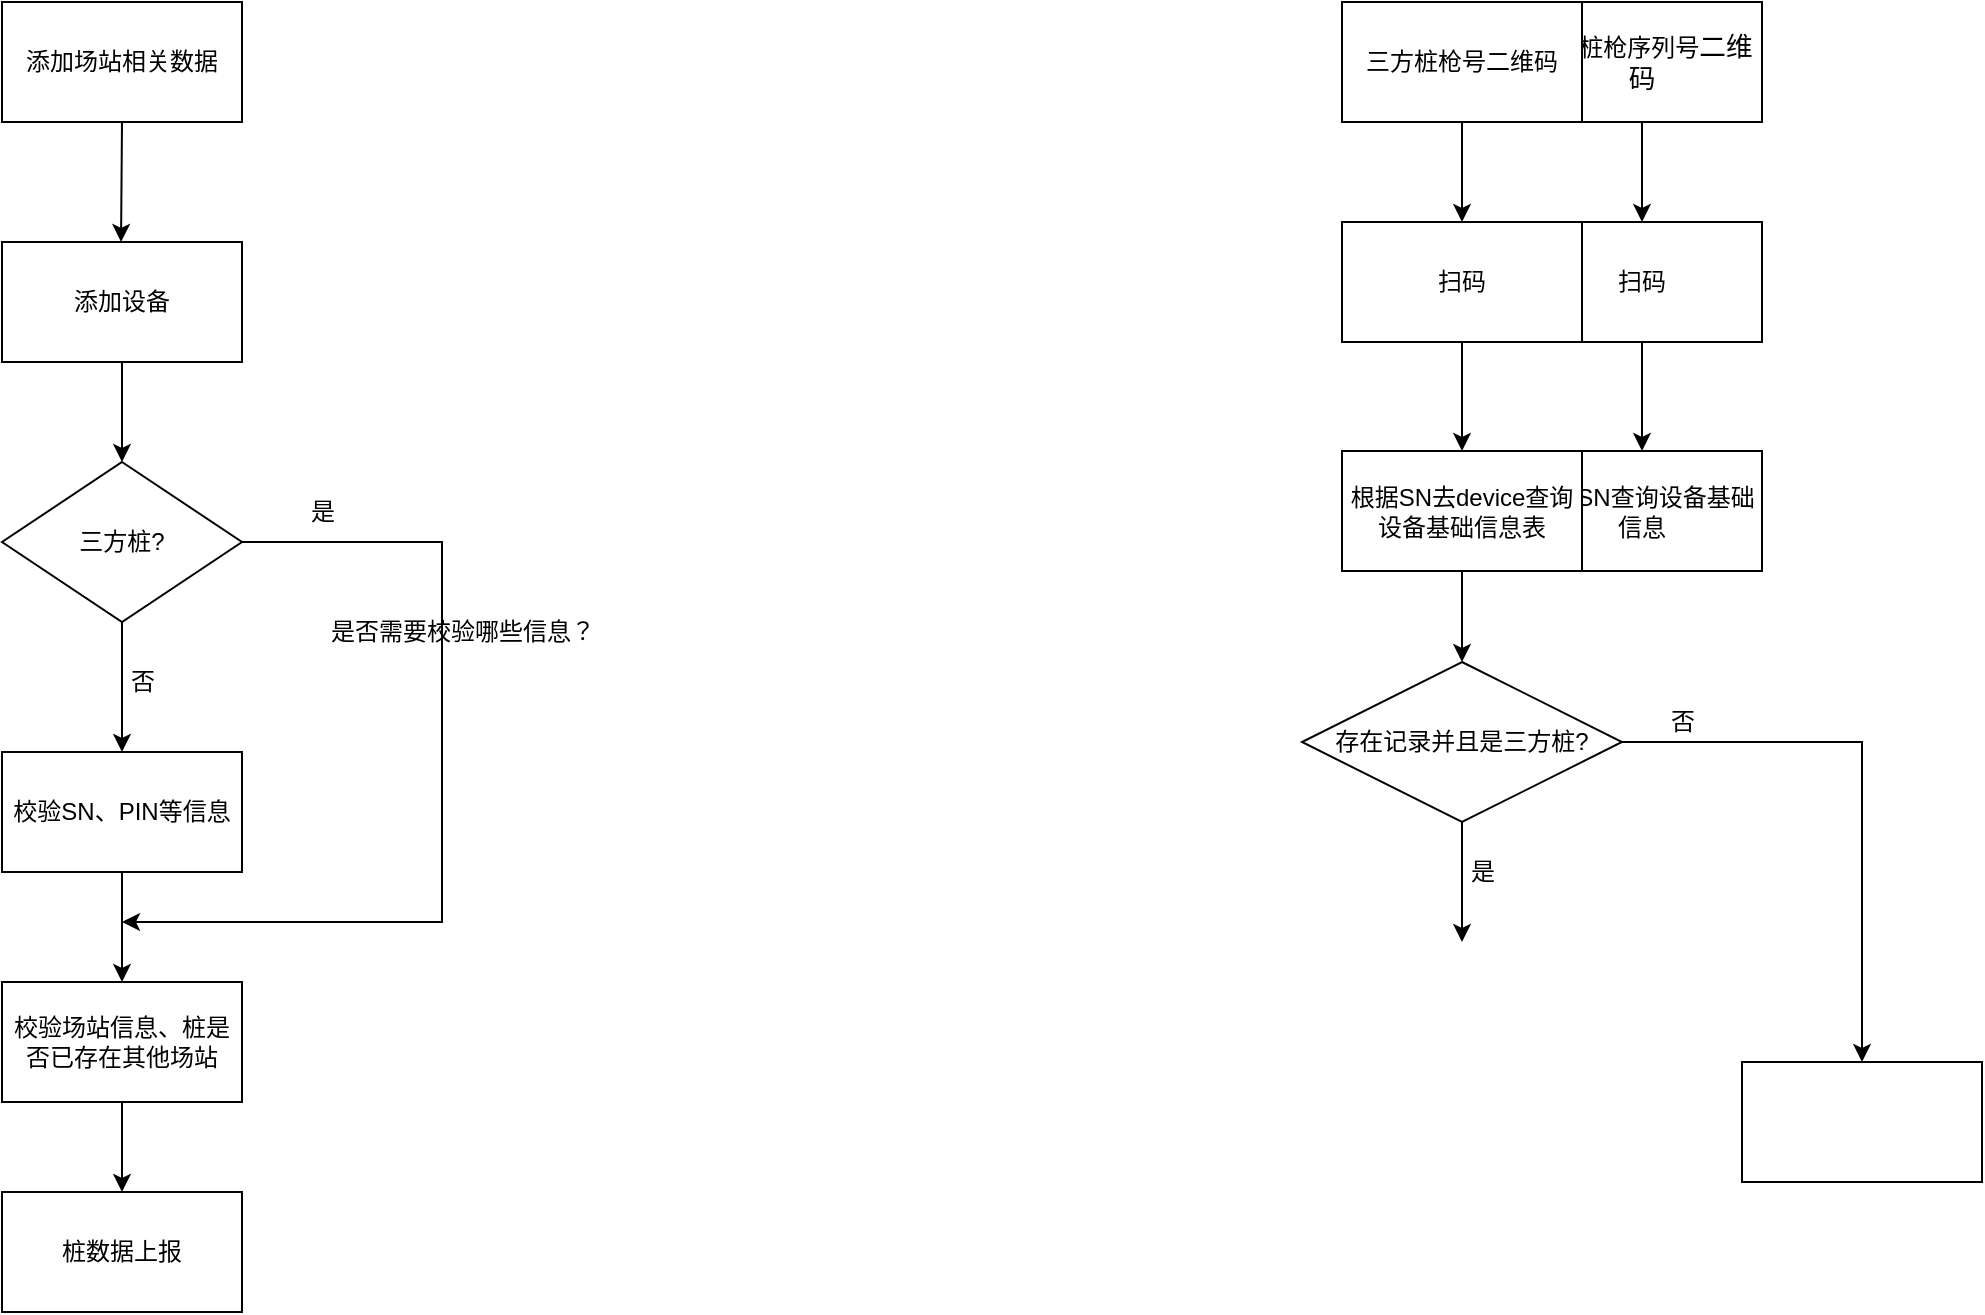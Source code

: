 <mxfile version="20.2.3" type="github">
  <diagram id="u-lC6ns9QtGNzlxNXnPt" name="第 1 页">
    <mxGraphModel dx="808" dy="866" grid="1" gridSize="10" guides="1" tooltips="1" connect="1" arrows="1" fold="1" page="1" pageScale="1" pageWidth="827" pageHeight="1169" math="0" shadow="0">
      <root>
        <mxCell id="0" />
        <mxCell id="1" parent="0" />
        <mxCell id="pm1I0I3YiPqy94Xw2DYR-47" value="添加场站相关数据" style="rounded=0;whiteSpace=wrap;html=1;" vertex="1" parent="1">
          <mxGeometry x="950" y="100" width="120" height="60" as="geometry" />
        </mxCell>
        <mxCell id="pm1I0I3YiPqy94Xw2DYR-48" value="" style="endArrow=classic;html=1;rounded=0;exitX=0.5;exitY=1;exitDx=0;exitDy=0;entryX=0.496;entryY=0;entryDx=0;entryDy=0;entryPerimeter=0;" edge="1" parent="1" source="pm1I0I3YiPqy94Xw2DYR-47" target="pm1I0I3YiPqy94Xw2DYR-49">
          <mxGeometry width="50" height="50" relative="1" as="geometry">
            <mxPoint x="1009.5" y="190" as="sourcePoint" />
            <mxPoint x="1009.5" y="230" as="targetPoint" />
          </mxGeometry>
        </mxCell>
        <mxCell id="pm1I0I3YiPqy94Xw2DYR-49" value="添加设备" style="rounded=0;whiteSpace=wrap;html=1;" vertex="1" parent="1">
          <mxGeometry x="950" y="220" width="120" height="60" as="geometry" />
        </mxCell>
        <mxCell id="pm1I0I3YiPqy94Xw2DYR-51" value="三方桩?" style="rhombus;whiteSpace=wrap;html=1;" vertex="1" parent="1">
          <mxGeometry x="950" y="330" width="120" height="80" as="geometry" />
        </mxCell>
        <mxCell id="pm1I0I3YiPqy94Xw2DYR-52" value="" style="endArrow=classic;html=1;rounded=0;exitX=0.5;exitY=1;exitDx=0;exitDy=0;entryX=0.5;entryY=0;entryDx=0;entryDy=0;" edge="1" parent="1" source="pm1I0I3YiPqy94Xw2DYR-49" target="pm1I0I3YiPqy94Xw2DYR-51">
          <mxGeometry width="50" height="50" relative="1" as="geometry">
            <mxPoint x="1009.98" y="310" as="sourcePoint" />
            <mxPoint x="1009.5" y="370" as="targetPoint" />
          </mxGeometry>
        </mxCell>
        <mxCell id="pm1I0I3YiPqy94Xw2DYR-53" value="" style="endArrow=classic;html=1;rounded=0;exitX=0.5;exitY=1;exitDx=0;exitDy=0;entryX=0.5;entryY=0;entryDx=0;entryDy=0;" edge="1" parent="1" source="pm1I0I3YiPqy94Xw2DYR-51" target="pm1I0I3YiPqy94Xw2DYR-55">
          <mxGeometry width="50" height="50" relative="1" as="geometry">
            <mxPoint x="1009.5" y="450" as="sourcePoint" />
            <mxPoint x="1010" y="470" as="targetPoint" />
          </mxGeometry>
        </mxCell>
        <mxCell id="pm1I0I3YiPqy94Xw2DYR-54" value="否" style="text;html=1;align=center;verticalAlign=middle;resizable=0;points=[];autosize=1;strokeColor=none;fillColor=none;" vertex="1" parent="1">
          <mxGeometry x="1000" y="425" width="40" height="30" as="geometry" />
        </mxCell>
        <mxCell id="pm1I0I3YiPqy94Xw2DYR-55" value="校验SN、PIN等信息" style="rounded=0;whiteSpace=wrap;html=1;" vertex="1" parent="1">
          <mxGeometry x="950" y="475" width="120" height="60" as="geometry" />
        </mxCell>
        <mxCell id="pm1I0I3YiPqy94Xw2DYR-56" value="" style="endArrow=classic;html=1;rounded=0;exitX=1;exitY=0.5;exitDx=0;exitDy=0;" edge="1" parent="1" source="pm1I0I3YiPqy94Xw2DYR-51">
          <mxGeometry width="50" height="50" relative="1" as="geometry">
            <mxPoint x="1130" y="370" as="sourcePoint" />
            <mxPoint x="1010" y="560" as="targetPoint" />
            <Array as="points">
              <mxPoint x="1170" y="370" />
              <mxPoint x="1170" y="560" />
            </Array>
          </mxGeometry>
        </mxCell>
        <mxCell id="pm1I0I3YiPqy94Xw2DYR-57" value="是" style="text;html=1;align=center;verticalAlign=middle;resizable=0;points=[];autosize=1;strokeColor=none;fillColor=none;" vertex="1" parent="1">
          <mxGeometry x="1090" y="339.5" width="40" height="30" as="geometry" />
        </mxCell>
        <mxCell id="pm1I0I3YiPqy94Xw2DYR-58" value="是否需要校验哪些信息？" style="text;html=1;align=center;verticalAlign=middle;resizable=0;points=[];autosize=1;strokeColor=none;fillColor=none;" vertex="1" parent="1">
          <mxGeometry x="1095" y="400" width="170" height="30" as="geometry" />
        </mxCell>
        <mxCell id="pm1I0I3YiPqy94Xw2DYR-59" value="校验场站信息、桩是否已存在其他场站" style="rounded=0;whiteSpace=wrap;html=1;" vertex="1" parent="1">
          <mxGeometry x="950" y="590" width="120" height="60" as="geometry" />
        </mxCell>
        <mxCell id="pm1I0I3YiPqy94Xw2DYR-62" value="" style="endArrow=classic;html=1;rounded=0;exitX=0.5;exitY=1;exitDx=0;exitDy=0;entryX=0.5;entryY=0;entryDx=0;entryDy=0;" edge="1" parent="1" source="pm1I0I3YiPqy94Xw2DYR-55" target="pm1I0I3YiPqy94Xw2DYR-59">
          <mxGeometry width="50" height="50" relative="1" as="geometry">
            <mxPoint x="1130" y="570" as="sourcePoint" />
            <mxPoint x="1130" y="620" as="targetPoint" />
          </mxGeometry>
        </mxCell>
        <mxCell id="pm1I0I3YiPqy94Xw2DYR-63" value="桩数据上报" style="rounded=0;whiteSpace=wrap;html=1;" vertex="1" parent="1">
          <mxGeometry x="950" y="695" width="120" height="60" as="geometry" />
        </mxCell>
        <mxCell id="pm1I0I3YiPqy94Xw2DYR-64" value="" style="endArrow=classic;html=1;rounded=0;exitX=0.5;exitY=1;exitDx=0;exitDy=0;entryX=0.5;entryY=0;entryDx=0;entryDy=0;" edge="1" parent="1" source="pm1I0I3YiPqy94Xw2DYR-59" target="pm1I0I3YiPqy94Xw2DYR-63">
          <mxGeometry width="50" height="50" relative="1" as="geometry">
            <mxPoint x="1019.98" y="680" as="sourcePoint" />
            <mxPoint x="1019.5" y="740" as="targetPoint" />
          </mxGeometry>
        </mxCell>
        <mxCell id="pm1I0I3YiPqy94Xw2DYR-65" value="三方桩枪序列号&lt;span style=&quot;font-size: 13.333px;&quot;&gt;二维码&lt;/span&gt;" style="rounded=0;whiteSpace=wrap;html=1;" vertex="1" parent="1">
          <mxGeometry x="1710" y="100" width="120" height="60" as="geometry" />
        </mxCell>
        <mxCell id="etn_mluwMfFNW-KXjVwi-1" value="三方桩枪号二维码" style="rounded=0;whiteSpace=wrap;html=1;" vertex="1" parent="1">
          <mxGeometry x="1620" y="100" width="120" height="60" as="geometry" />
        </mxCell>
        <mxCell id="pm1I0I3YiPqy94Xw2DYR-66" value="扫码" style="rounded=0;whiteSpace=wrap;html=1;" vertex="1" parent="1">
          <mxGeometry x="1710" y="210" width="120" height="60" as="geometry" />
        </mxCell>
        <mxCell id="etn_mluwMfFNW-KXjVwi-2" value="" style="endArrow=classic;html=1;rounded=0;exitX=0.5;exitY=1;exitDx=0;exitDy=0;entryX=0.5;entryY=0;entryDx=0;entryDy=0;" edge="1" parent="1" source="etn_mluwMfFNW-KXjVwi-1" target="etn_mluwMfFNW-KXjVwi-6">
          <mxGeometry width="50" height="50" relative="1" as="geometry">
            <mxPoint x="1679.98" y="180" as="sourcePoint" />
            <mxPoint x="1680" y="230" as="targetPoint" />
          </mxGeometry>
        </mxCell>
        <mxCell id="pm1I0I3YiPqy94Xw2DYR-67" value="" style="endArrow=classic;html=1;rounded=0;exitX=0.5;exitY=1;exitDx=0;exitDy=0;entryX=0.5;entryY=0;entryDx=0;entryDy=0;" edge="1" parent="1" source="pm1I0I3YiPqy94Xw2DYR-65" target="pm1I0I3YiPqy94Xw2DYR-66">
          <mxGeometry width="50" height="50" relative="1" as="geometry">
            <mxPoint x="1769.98" y="170" as="sourcePoint" />
            <mxPoint x="1769.5" y="230" as="targetPoint" />
          </mxGeometry>
        </mxCell>
        <mxCell id="etn_mluwMfFNW-KXjVwi-4" value="存在记录并且是三方桩?" style="rhombus;whiteSpace=wrap;html=1;" vertex="1" parent="1">
          <mxGeometry x="1600" y="430" width="160" height="80" as="geometry" />
        </mxCell>
        <mxCell id="pm1I0I3YiPqy94Xw2DYR-68" value="根据SN查询设备基础信息" style="rounded=0;whiteSpace=wrap;html=1;" vertex="1" parent="1">
          <mxGeometry x="1710" y="324.5" width="120" height="60" as="geometry" />
        </mxCell>
        <mxCell id="etn_mluwMfFNW-KXjVwi-6" value="扫码" style="rounded=0;whiteSpace=wrap;html=1;" vertex="1" parent="1">
          <mxGeometry x="1620" y="210" width="120" height="60" as="geometry" />
        </mxCell>
        <mxCell id="pm1I0I3YiPqy94Xw2DYR-69" value="" style="endArrow=classic;html=1;rounded=0;exitX=0.5;exitY=1;exitDx=0;exitDy=0;entryX=0.5;entryY=0;entryDx=0;entryDy=0;" edge="1" parent="1" source="pm1I0I3YiPqy94Xw2DYR-66" target="pm1I0I3YiPqy94Xw2DYR-68">
          <mxGeometry width="50" height="50" relative="1" as="geometry">
            <mxPoint x="1769.5" y="289.5" as="sourcePoint" />
            <mxPoint x="1770" y="320" as="targetPoint" />
          </mxGeometry>
        </mxCell>
        <mxCell id="etn_mluwMfFNW-KXjVwi-3" value="根据SN去device查询设备基础信息表" style="rounded=0;whiteSpace=wrap;html=1;" vertex="1" parent="1">
          <mxGeometry x="1620" y="324.5" width="120" height="60" as="geometry" />
        </mxCell>
        <mxCell id="etn_mluwMfFNW-KXjVwi-8" value="" style="endArrow=classic;html=1;rounded=0;exitX=0.5;exitY=1;exitDx=0;exitDy=0;entryX=0.5;entryY=0;entryDx=0;entryDy=0;" edge="1" parent="1" source="etn_mluwMfFNW-KXjVwi-6" target="etn_mluwMfFNW-KXjVwi-3">
          <mxGeometry width="50" height="50" relative="1" as="geometry">
            <mxPoint x="1679.5" y="280" as="sourcePoint" />
            <mxPoint x="1679.5" y="330" as="targetPoint" />
          </mxGeometry>
        </mxCell>
        <mxCell id="etn_mluwMfFNW-KXjVwi-9" value="" style="endArrow=classic;html=1;rounded=0;exitX=0.5;exitY=1;exitDx=0;exitDy=0;entryX=0.5;entryY=0;entryDx=0;entryDy=0;" edge="1" parent="1" source="etn_mluwMfFNW-KXjVwi-3" target="etn_mluwMfFNW-KXjVwi-4">
          <mxGeometry width="50" height="50" relative="1" as="geometry">
            <mxPoint x="1679.5" y="400" as="sourcePoint" />
            <mxPoint x="1679.5" y="454.5" as="targetPoint" />
          </mxGeometry>
        </mxCell>
        <mxCell id="etn_mluwMfFNW-KXjVwi-11" value="" style="endArrow=classic;html=1;rounded=0;exitX=0.5;exitY=1;exitDx=0;exitDy=0;" edge="1" parent="1" source="etn_mluwMfFNW-KXjVwi-4">
          <mxGeometry width="50" height="50" relative="1" as="geometry">
            <mxPoint x="1679.5" y="544.5" as="sourcePoint" />
            <mxPoint x="1680" y="570" as="targetPoint" />
          </mxGeometry>
        </mxCell>
        <mxCell id="etn_mluwMfFNW-KXjVwi-12" value="是" style="text;html=1;align=center;verticalAlign=middle;resizable=0;points=[];autosize=1;strokeColor=none;fillColor=none;" vertex="1" parent="1">
          <mxGeometry x="1670" y="520" width="40" height="30" as="geometry" />
        </mxCell>
        <mxCell id="etn_mluwMfFNW-KXjVwi-13" value="否" style="text;html=1;align=center;verticalAlign=middle;resizable=0;points=[];autosize=1;strokeColor=none;fillColor=none;" vertex="1" parent="1">
          <mxGeometry x="1770" y="445" width="40" height="30" as="geometry" />
        </mxCell>
        <mxCell id="etn_mluwMfFNW-KXjVwi-14" value="" style="endArrow=classic;html=1;rounded=0;exitX=1;exitY=0.5;exitDx=0;exitDy=0;entryX=0.5;entryY=0;entryDx=0;entryDy=0;" edge="1" parent="1" source="etn_mluwMfFNW-KXjVwi-4" target="etn_mluwMfFNW-KXjVwi-15">
          <mxGeometry width="50" height="50" relative="1" as="geometry">
            <mxPoint x="1810" y="475" as="sourcePoint" />
            <mxPoint x="1830" y="600" as="targetPoint" />
            <Array as="points">
              <mxPoint x="1880" y="470" />
            </Array>
          </mxGeometry>
        </mxCell>
        <mxCell id="etn_mluwMfFNW-KXjVwi-15" value="" style="rounded=0;whiteSpace=wrap;html=1;" vertex="1" parent="1">
          <mxGeometry x="1820" y="630" width="120" height="60" as="geometry" />
        </mxCell>
      </root>
    </mxGraphModel>
  </diagram>
</mxfile>
